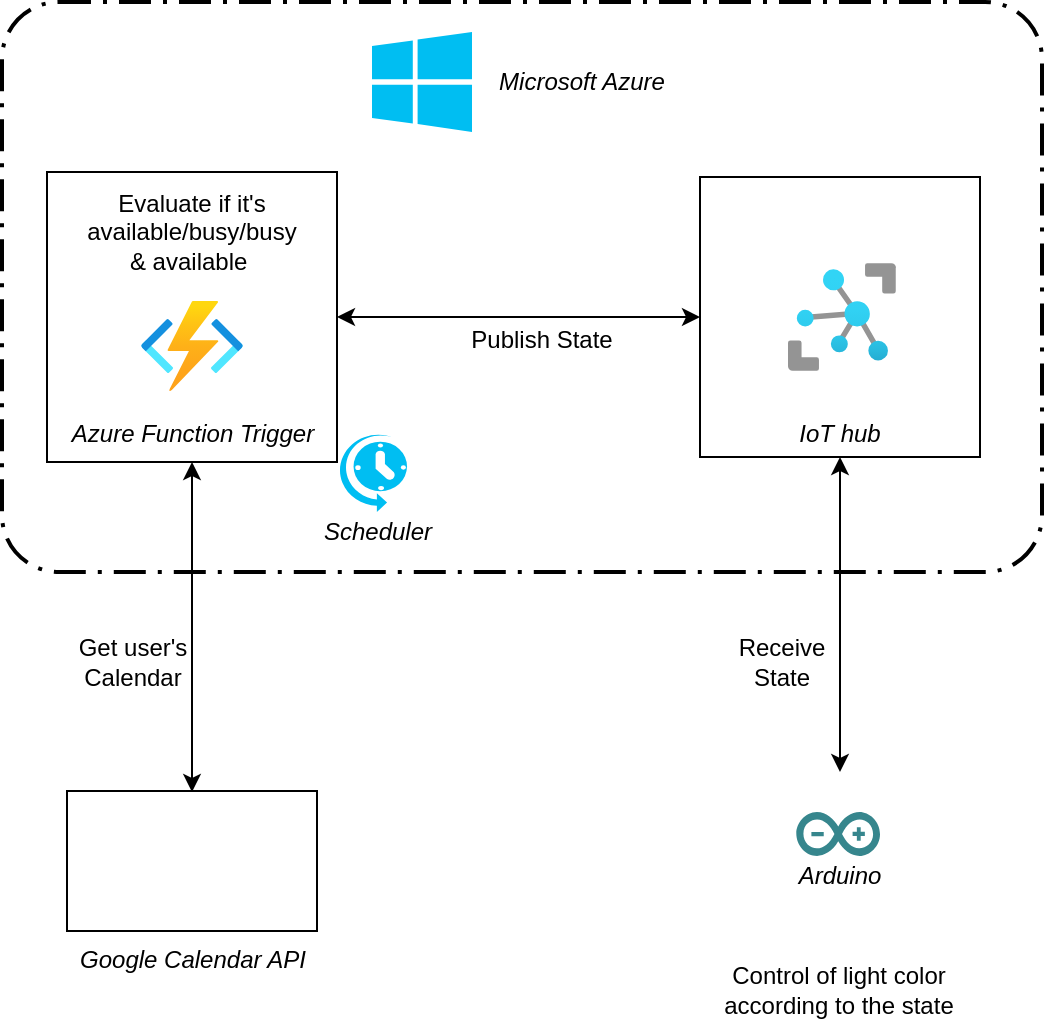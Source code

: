 <mxfile version="13.10.4" type="device"><diagram id="xBHIw4A-QD4d5od3NFNe" name="Page-1"><mxGraphModel dx="1426" dy="1869" grid="1" gridSize="10" guides="1" tooltips="1" connect="1" arrows="1" fold="1" page="1" pageScale="1" pageWidth="850" pageHeight="1100" math="0" shadow="0"><root><mxCell id="0"/><mxCell id="1" parent="0"/><mxCell id="Qpyg0onjojv5YHKE3qHb-7" value="" style="endArrow=classic;startArrow=classic;html=1;entryX=0.5;entryY=1;entryDx=0;entryDy=0;" parent="1" target="Qpyg0onjojv5YHKE3qHb-3" edge="1"><mxGeometry width="50" height="50" relative="1" as="geometry"><mxPoint x="479" y="210" as="sourcePoint"/><mxPoint x="610" y="270" as="targetPoint"/></mxGeometry></mxCell><mxCell id="oR14qIAqx-xf-M2vHQc7-15" value="" style="group" vertex="1" connectable="0" parent="1"><mxGeometry x="410" y="180" width="138" height="148.99" as="geometry"/></mxCell><mxCell id="oR14qIAqx-xf-M2vHQc7-25" value="" style="group" vertex="1" connectable="0" parent="oR14qIAqx-xf-M2vHQc7-15"><mxGeometry width="138" height="148.99" as="geometry"/></mxCell><mxCell id="oR14qIAqx-xf-M2vHQc7-4" value="" style="shape=image;html=1;verticalAlign=top;verticalLabelPosition=bottom;labelBackgroundColor=#ffffff;imageAspect=0;aspect=fixed;image=https://cdn2.iconfinder.com/data/icons/electronic-13/480/3-electronic-arduino-chipset-icon-2-128.png;rotation=-90;" vertex="1" parent="oR14qIAqx-xf-M2vHQc7-25"><mxGeometry width="138" height="138" as="geometry"/></mxCell><mxCell id="oR14qIAqx-xf-M2vHQc7-5" value="" style="dashed=0;outlineConnect=0;html=1;align=center;labelPosition=center;verticalLabelPosition=bottom;verticalAlign=top;shape=mxgraph.weblogos.arduino;fillColor=#36868D;strokeColor=none" vertex="1" parent="oR14qIAqx-xf-M2vHQc7-25"><mxGeometry x="47.15" y="50" width="41.85" height="22" as="geometry"/></mxCell><mxCell id="oR14qIAqx-xf-M2vHQc7-8" value="&lt;i&gt;Arduino&lt;/i&gt;" style="text;html=1;strokeColor=none;fillColor=none;align=center;verticalAlign=middle;whiteSpace=wrap;rounded=0;" vertex="1" parent="oR14qIAqx-xf-M2vHQc7-25"><mxGeometry x="49" y="72" width="40" height="20" as="geometry"/></mxCell><mxCell id="oR14qIAqx-xf-M2vHQc7-36" value="Control of light color according to the state" style="text;html=1;strokeColor=none;fillColor=none;align=center;verticalAlign=middle;whiteSpace=wrap;rounded=0;" vertex="1" parent="oR14qIAqx-xf-M2vHQc7-25"><mxGeometry x="8.58" y="128.99" width="119" height="20" as="geometry"/></mxCell><mxCell id="oR14qIAqx-xf-M2vHQc7-37" value="" style="shape=image;html=1;verticalAlign=top;verticalLabelPosition=bottom;labelBackgroundColor=#ffffff;imageAspect=0;aspect=fixed;image=https://cdn2.iconfinder.com/data/icons/fatcow/32x32/led.png" vertex="1" parent="oR14qIAqx-xf-M2vHQc7-25"><mxGeometry x="8.58" y="18.99" width="24" height="24" as="geometry"/></mxCell><mxCell id="Qpyg0onjojv5YHKE3qHb-3" value="&lt;br&gt;&lt;br&gt;&lt;br&gt;&lt;br&gt;&lt;br&gt;&lt;br&gt;&lt;br&gt;&lt;br&gt;&lt;i&gt;IoT hub&lt;/i&gt;" style="whiteSpace=wrap;html=1;aspect=fixed;" parent="1" vertex="1"><mxGeometry x="409" y="-87.5" width="140" height="140" as="geometry"/></mxCell><mxCell id="Qpyg0onjojv5YHKE3qHb-4" value="&lt;br&gt;&lt;br&gt;&lt;br&gt;&lt;br&gt;&lt;br&gt;&lt;br&gt;&lt;br&gt;&lt;br&gt;&lt;i&gt;Azure Function Trigger&lt;/i&gt;" style="whiteSpace=wrap;html=1;aspect=fixed;" parent="1" vertex="1"><mxGeometry x="82.5" y="-90" width="145" height="145" as="geometry"/></mxCell><mxCell id="Qpyg0onjojv5YHKE3qHb-11" value="" style="endArrow=classic;startArrow=classic;html=1;exitX=1;exitY=0.5;exitDx=0;exitDy=0;entryX=0;entryY=0.5;entryDx=0;entryDy=0;" parent="1" source="Qpyg0onjojv5YHKE3qHb-4" target="Qpyg0onjojv5YHKE3qHb-3" edge="1"><mxGeometry x="59" y="-110" width="50" height="50" as="geometry"><mxPoint x="330" y="240" as="sourcePoint"/><mxPoint x="355" y="-4" as="targetPoint"/></mxGeometry></mxCell><mxCell id="oR14qIAqx-xf-M2vHQc7-1" value="" style="aspect=fixed;html=1;points=[];align=center;image;fontSize=12;image=img/lib/azure2/iot/IoT_Hub.svg;" vertex="1" parent="1"><mxGeometry x="453" y="-44.5" width="54" height="54" as="geometry"/></mxCell><mxCell id="oR14qIAqx-xf-M2vHQc7-2" value="" style="aspect=fixed;html=1;points=[];align=center;image;fontSize=12;image=img/lib/azure2/compute/Function_Apps.svg;" vertex="1" parent="1"><mxGeometry x="129.5" y="-25.5" width="51" height="45" as="geometry"/></mxCell><mxCell id="oR14qIAqx-xf-M2vHQc7-18" value="" style="verticalLabelPosition=bottom;html=1;verticalAlign=top;align=center;strokeColor=none;fillColor=#00BEF2;shape=mxgraph.azure.scheduler;pointerEvents=1;" vertex="1" parent="1"><mxGeometry x="227.5" y="40" width="35" height="40" as="geometry"/></mxCell><mxCell id="oR14qIAqx-xf-M2vHQc7-20" value="&lt;i&gt;Scheduler&lt;/i&gt;" style="text;html=1;strokeColor=none;fillColor=none;align=center;verticalAlign=middle;whiteSpace=wrap;rounded=0;" vertex="1" parent="1"><mxGeometry x="227.5" y="80" width="40" height="20" as="geometry"/></mxCell><mxCell id="oR14qIAqx-xf-M2vHQc7-26" value="" style="endArrow=classic;startArrow=classic;html=1;entryX=0.5;entryY=1;entryDx=0;entryDy=0;" edge="1" parent="1" target="Qpyg0onjojv5YHKE3qHb-4"><mxGeometry width="50" height="50" relative="1" as="geometry"><mxPoint x="155" y="220" as="sourcePoint"/><mxPoint x="160" y="70" as="targetPoint"/></mxGeometry></mxCell><mxCell id="oR14qIAqx-xf-M2vHQc7-27" value="" style="group" vertex="1" connectable="0" parent="1"><mxGeometry x="92.5" y="219.49" width="125" height="70.01" as="geometry"/></mxCell><mxCell id="oR14qIAqx-xf-M2vHQc7-22" value="&lt;i&gt;Google Calendar API&lt;/i&gt;" style="verticalLabelPosition=bottom;verticalAlign=top;html=1;shape=mxgraph.basic.rect;fillColor2=none;strokeWidth=1;size=20;indent=5;" vertex="1" parent="oR14qIAqx-xf-M2vHQc7-27"><mxGeometry width="125" height="70.01" as="geometry"/></mxCell><mxCell id="oR14qIAqx-xf-M2vHQc7-17" value="" style="shape=image;html=1;verticalAlign=top;verticalLabelPosition=bottom;labelBackgroundColor=#ffffff;imageAspect=0;aspect=fixed;image=https://cdn4.iconfinder.com/data/icons/free-glyph-christmas-icons/24/Christmas_Date-128.png" vertex="1" parent="oR14qIAqx-xf-M2vHQc7-27"><mxGeometry x="40" y="12.5" width="45" height="45" as="geometry"/></mxCell><mxCell id="oR14qIAqx-xf-M2vHQc7-29" value="" style="group" vertex="1" connectable="0" parent="1"><mxGeometry x="245" y="-170" width="325" height="275" as="geometry"/></mxCell><mxCell id="oR14qIAqx-xf-M2vHQc7-11" value="&lt;i&gt;Microsoft Azure&lt;/i&gt;" style="text;html=1;strokeColor=none;fillColor=none;align=center;verticalAlign=middle;whiteSpace=wrap;rounded=0;" vertex="1" parent="oR14qIAqx-xf-M2vHQc7-29"><mxGeometry x="40" width="130" height="70" as="geometry"/></mxCell><mxCell id="oR14qIAqx-xf-M2vHQc7-28" value="" style="verticalLabelPosition=bottom;html=1;verticalAlign=top;align=center;strokeColor=none;fillColor=#00BEF2;shape=mxgraph.azure.azure_instance;" vertex="1" parent="oR14qIAqx-xf-M2vHQc7-29"><mxGeometry y="10" width="50" height="50" as="geometry"/></mxCell><mxCell id="oR14qIAqx-xf-M2vHQc7-30" value="Get user's Calendar" style="text;html=1;strokeColor=none;fillColor=none;align=center;verticalAlign=middle;whiteSpace=wrap;rounded=0;" vertex="1" parent="1"><mxGeometry x="92.5" y="140" width="65" height="30" as="geometry"/></mxCell><mxCell id="oR14qIAqx-xf-M2vHQc7-32" value="Receive State" style="text;html=1;strokeColor=none;fillColor=none;align=center;verticalAlign=middle;whiteSpace=wrap;rounded=0;" vertex="1" parent="1"><mxGeometry x="430" y="145" width="40" height="20" as="geometry"/></mxCell><mxCell id="oR14qIAqx-xf-M2vHQc7-33" value="Evaluate if it's available/busy/busy &amp;amp; available&amp;nbsp;" style="text;html=1;strokeColor=none;fillColor=none;align=center;verticalAlign=middle;whiteSpace=wrap;rounded=0;" vertex="1" parent="1"><mxGeometry x="100" y="-90" width="110" height="60" as="geometry"/></mxCell><mxCell id="oR14qIAqx-xf-M2vHQc7-35" value="Publish State" style="text;html=1;strokeColor=none;fillColor=none;align=center;verticalAlign=middle;whiteSpace=wrap;rounded=0;" vertex="1" parent="1"><mxGeometry x="275" y="-36" width="110" height="60" as="geometry"/></mxCell><mxCell id="oR14qIAqx-xf-M2vHQc7-7" value="" style="rounded=1;arcSize=10;dashed=1;strokeColor=#000000;fillColor=none;gradientColor=none;dashPattern=8 3 1 3;strokeWidth=2;" vertex="1" parent="1"><mxGeometry x="60" y="-175" width="520" height="285" as="geometry"/></mxCell></root></mxGraphModel></diagram></mxfile>